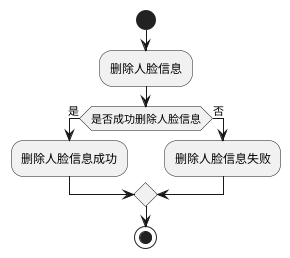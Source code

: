 [@startuml
'https://plantuml.com/activity-diagram-beta

'start
':密码登录;
'if(用户是否已经在线)then(是)
'    :登陆失败;
'    else(否)
'    if(用户名与密码是否匹配)then(否)
'    :登陆失败;
'    else(是)
'    :登陆成功;
'    endif
'endif
'stop

'start
':人脸信息登录;
':获取用户名;
'if(用户名或人脸信息是否为空)then(是)
'    :登陆失败;
'    else(否)
'    if(用户名与人脸信息是否匹配)then(否)
'    :登陆失败;
'    else(是)
'    :登陆成功;
'    endif
'endif
'stop

'start
':注册;
'if(用户是否已存在)then(是)
'    :注册失败;
'    else(否)
'    if(用户名和密码格式是否符合要求)then(否)
'    :注册失败;
'    else(是)
'    :注册成功;
'    endif
'endif
'stop

'start
':修改密码;
'if(密码格式是否符合要求)then(是)
'    :修改密码成功;
'    else(否)
'    :修改密码失败;
'endif
'stop

'start
':用户下线;
'if(用户是否连接到服务端)then(是)
'    :线程结束,删除该用户的线程;
'    else(否)
'    :用户下线失败;
'endif
'stop

'start
':添加人脸信息;
'if(是否成功添加人脸信息)then(是)
'    :添加人脸信息成功;
'    else(否)
'    :添加人脸信息失败;
'endif
'stop

start
:删除人脸信息;
if(是否成功删除人脸信息)then(是)
    :删除人脸信息成功;
    else(否)
    :删除人脸信息失败;
endif
stop







@enduml
]